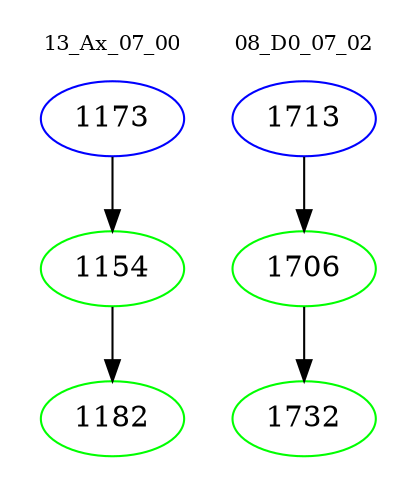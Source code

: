 digraph{
subgraph cluster_0 {
color = white
label = "13_Ax_07_00";
fontsize=10;
T0_1173 [label="1173", color="blue"]
T0_1173 -> T0_1154 [color="black"]
T0_1154 [label="1154", color="green"]
T0_1154 -> T0_1182 [color="black"]
T0_1182 [label="1182", color="green"]
}
subgraph cluster_1 {
color = white
label = "08_D0_07_02";
fontsize=10;
T1_1713 [label="1713", color="blue"]
T1_1713 -> T1_1706 [color="black"]
T1_1706 [label="1706", color="green"]
T1_1706 -> T1_1732 [color="black"]
T1_1732 [label="1732", color="green"]
}
}
